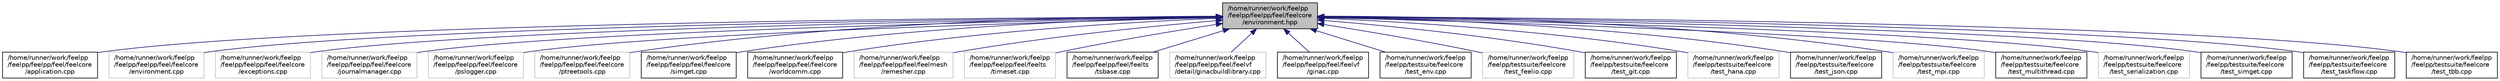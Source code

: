 digraph "/home/runner/work/feelpp/feelpp/feelpp/feel/feelcore/environment.hpp"
{
 // LATEX_PDF_SIZE
  edge [fontname="Helvetica",fontsize="10",labelfontname="Helvetica",labelfontsize="10"];
  node [fontname="Helvetica",fontsize="10",shape=record];
  Node1 [label="/home/runner/work/feelpp\l/feelpp/feelpp/feel/feelcore\l/environment.hpp",height=0.2,width=0.4,color="black", fillcolor="grey75", style="filled", fontcolor="black",tooltip="-*- mode: c++; coding: utf-8; tab-width: 4; indent-tabs-mode: nil; c-basic-offset: 4; show-trailing-w..."];
  Node1 -> Node2 [dir="back",color="midnightblue",fontsize="10",style="solid",fontname="Helvetica"];
  Node2 [label="/home/runner/work/feelpp\l/feelpp/feelpp/feel/feelcore\l/application.cpp",height=0.2,width=0.4,color="black", fillcolor="white", style="filled",URL="$application_8cpp.html",tooltip=" "];
  Node1 -> Node3 [dir="back",color="midnightblue",fontsize="10",style="solid",fontname="Helvetica"];
  Node3 [label="/home/runner/work/feelpp\l/feelpp/feelpp/feel/feelcore\l/environment.cpp",height=0.2,width=0.4,color="grey75", fillcolor="white", style="filled",tooltip=" "];
  Node1 -> Node4 [dir="back",color="midnightblue",fontsize="10",style="solid",fontname="Helvetica"];
  Node4 [label="/home/runner/work/feelpp\l/feelpp/feelpp/feel/feelcore\l/exceptions.cpp",height=0.2,width=0.4,color="grey75", fillcolor="white", style="filled",tooltip=" "];
  Node1 -> Node5 [dir="back",color="midnightblue",fontsize="10",style="solid",fontname="Helvetica"];
  Node5 [label="/home/runner/work/feelpp\l/feelpp/feelpp/feel/feelcore\l/journalmanager.cpp",height=0.2,width=0.4,color="grey75", fillcolor="white", style="filled",tooltip=" "];
  Node1 -> Node6 [dir="back",color="midnightblue",fontsize="10",style="solid",fontname="Helvetica"];
  Node6 [label="/home/runner/work/feelpp\l/feelpp/feelpp/feel/feelcore\l/pslogger.cpp",height=0.2,width=0.4,color="grey75", fillcolor="white", style="filled",tooltip=" "];
  Node1 -> Node7 [dir="back",color="midnightblue",fontsize="10",style="solid",fontname="Helvetica"];
  Node7 [label="/home/runner/work/feelpp\l/feelpp/feelpp/feel/feelcore\l/ptreetools.cpp",height=0.2,width=0.4,color="grey75", fillcolor="white", style="filled",tooltip=" "];
  Node1 -> Node8 [dir="back",color="midnightblue",fontsize="10",style="solid",fontname="Helvetica"];
  Node8 [label="/home/runner/work/feelpp\l/feelpp/feelpp/feel/feelcore\l/simget.cpp",height=0.2,width=0.4,color="black", fillcolor="white", style="filled",URL="$simget_8cpp.html",tooltip=" "];
  Node1 -> Node9 [dir="back",color="midnightblue",fontsize="10",style="solid",fontname="Helvetica"];
  Node9 [label="/home/runner/work/feelpp\l/feelpp/feelpp/feel/feelcore\l/worldcomm.cpp",height=0.2,width=0.4,color="black", fillcolor="white", style="filled",URL="$worldcomm_8cpp.html",tooltip=" "];
  Node1 -> Node10 [dir="back",color="midnightblue",fontsize="10",style="solid",fontname="Helvetica"];
  Node10 [label="/home/runner/work/feelpp\l/feelpp/feelpp/feel/feelmesh\l/remesher.cpp",height=0.2,width=0.4,color="grey75", fillcolor="white", style="filled",tooltip=" "];
  Node1 -> Node11 [dir="back",color="midnightblue",fontsize="10",style="solid",fontname="Helvetica"];
  Node11 [label="/home/runner/work/feelpp\l/feelpp/feelpp/feel/feelts\l/timeset.cpp",height=0.2,width=0.4,color="grey75", fillcolor="white", style="filled",tooltip=" "];
  Node1 -> Node12 [dir="back",color="midnightblue",fontsize="10",style="solid",fontname="Helvetica"];
  Node12 [label="/home/runner/work/feelpp\l/feelpp/feelpp/feel/feelts\l/tsbase.cpp",height=0.2,width=0.4,color="black", fillcolor="white", style="filled",URL="$tsbase_8cpp.html",tooltip=" "];
  Node1 -> Node13 [dir="back",color="midnightblue",fontsize="10",style="solid",fontname="Helvetica"];
  Node13 [label="/home/runner/work/feelpp\l/feelpp/feelpp/feel/feelvf\l/detail/ginacbuildlibrary.cpp",height=0.2,width=0.4,color="grey75", fillcolor="white", style="filled",tooltip=" "];
  Node1 -> Node14 [dir="back",color="midnightblue",fontsize="10",style="solid",fontname="Helvetica"];
  Node14 [label="/home/runner/work/feelpp\l/feelpp/feelpp/feel/feelvf\l/ginac.cpp",height=0.2,width=0.4,color="black", fillcolor="white", style="filled",URL="$ginac_8cpp.html",tooltip=" "];
  Node1 -> Node15 [dir="back",color="midnightblue",fontsize="10",style="solid",fontname="Helvetica"];
  Node15 [label="/home/runner/work/feelpp\l/feelpp/testsuite/feelcore\l/test_env.cpp",height=0.2,width=0.4,color="black", fillcolor="white", style="filled",URL="$test__env_8cpp.html",tooltip=" "];
  Node1 -> Node16 [dir="back",color="midnightblue",fontsize="10",style="solid",fontname="Helvetica"];
  Node16 [label="/home/runner/work/feelpp\l/feelpp/testsuite/feelcore\l/test_feelio.cpp",height=0.2,width=0.4,color="grey75", fillcolor="white", style="filled",tooltip=" "];
  Node1 -> Node17 [dir="back",color="midnightblue",fontsize="10",style="solid",fontname="Helvetica"];
  Node17 [label="/home/runner/work/feelpp\l/feelpp/testsuite/feelcore\l/test_git.cpp",height=0.2,width=0.4,color="black", fillcolor="white", style="filled",URL="$test__git_8cpp.html",tooltip=" "];
  Node1 -> Node18 [dir="back",color="midnightblue",fontsize="10",style="solid",fontname="Helvetica"];
  Node18 [label="/home/runner/work/feelpp\l/feelpp/testsuite/feelcore\l/test_hana.cpp",height=0.2,width=0.4,color="grey75", fillcolor="white", style="filled",tooltip=" "];
  Node1 -> Node19 [dir="back",color="midnightblue",fontsize="10",style="solid",fontname="Helvetica"];
  Node19 [label="/home/runner/work/feelpp\l/feelpp/testsuite/feelcore\l/test_json.cpp",height=0.2,width=0.4,color="black", fillcolor="white", style="filled",URL="$test__json_8cpp.html",tooltip=" "];
  Node1 -> Node20 [dir="back",color="midnightblue",fontsize="10",style="solid",fontname="Helvetica"];
  Node20 [label="/home/runner/work/feelpp\l/feelpp/testsuite/feelcore\l/test_mpi.cpp",height=0.2,width=0.4,color="grey75", fillcolor="white", style="filled",tooltip=" "];
  Node1 -> Node21 [dir="back",color="midnightblue",fontsize="10",style="solid",fontname="Helvetica"];
  Node21 [label="/home/runner/work/feelpp\l/feelpp/testsuite/feelcore\l/test_multithread.cpp",height=0.2,width=0.4,color="black", fillcolor="white", style="filled",URL="$test__multithread_8cpp.html",tooltip=" "];
  Node1 -> Node22 [dir="back",color="midnightblue",fontsize="10",style="solid",fontname="Helvetica"];
  Node22 [label="/home/runner/work/feelpp\l/feelpp/testsuite/feelcore\l/test_serialization.cpp",height=0.2,width=0.4,color="grey75", fillcolor="white", style="filled",tooltip=" "];
  Node1 -> Node23 [dir="back",color="midnightblue",fontsize="10",style="solid",fontname="Helvetica"];
  Node23 [label="/home/runner/work/feelpp\l/feelpp/testsuite/feelcore\l/test_simget.cpp",height=0.2,width=0.4,color="black", fillcolor="white", style="filled",URL="$test__simget_8cpp.html",tooltip=" "];
  Node1 -> Node24 [dir="back",color="midnightblue",fontsize="10",style="solid",fontname="Helvetica"];
  Node24 [label="/home/runner/work/feelpp\l/feelpp/testsuite/feelcore\l/test_taskflow.cpp",height=0.2,width=0.4,color="black", fillcolor="white", style="filled",URL="$test__taskflow_8cpp.html",tooltip=" "];
  Node1 -> Node25 [dir="back",color="midnightblue",fontsize="10",style="solid",fontname="Helvetica"];
  Node25 [label="/home/runner/work/feelpp\l/feelpp/testsuite/feelcore\l/test_tbb.cpp",height=0.2,width=0.4,color="black", fillcolor="white", style="filled",URL="$test__tbb_8cpp.html",tooltip=" "];
}
